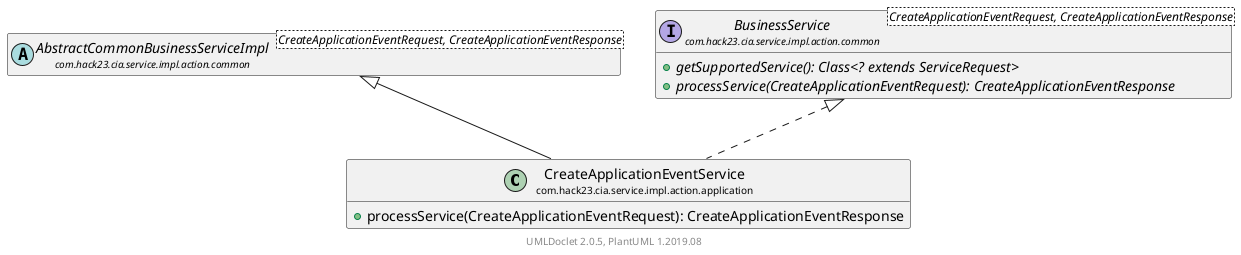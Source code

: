 @startuml
    set namespaceSeparator none
    hide empty fields
    hide empty methods

    class "<size:14>CreateApplicationEventService\n<size:10>com.hack23.cia.service.impl.action.application" as com.hack23.cia.service.impl.action.application.CreateApplicationEventService [[CreateApplicationEventService.html]] {
        +processService(CreateApplicationEventRequest): CreateApplicationEventResponse
    }

    abstract class "<size:14>AbstractCommonBusinessServiceImpl\n<size:10>com.hack23.cia.service.impl.action.common" as com.hack23.cia.service.impl.action.common.AbstractCommonBusinessServiceImpl<CreateApplicationEventRequest, CreateApplicationEventResponse> [[../common/AbstractCommonBusinessServiceImpl.html]]
    interface "<size:14>BusinessService\n<size:10>com.hack23.cia.service.impl.action.common" as com.hack23.cia.service.impl.action.common.BusinessService<CreateApplicationEventRequest, CreateApplicationEventResponse> [[../common/BusinessService.html]] {
        {abstract} +getSupportedService(): Class<? extends ServiceRequest>
        {abstract} +processService(CreateApplicationEventRequest): CreateApplicationEventResponse
    }

    com.hack23.cia.service.impl.action.common.AbstractCommonBusinessServiceImpl <|-- com.hack23.cia.service.impl.action.application.CreateApplicationEventService
    com.hack23.cia.service.impl.action.common.BusinessService <|.. com.hack23.cia.service.impl.action.application.CreateApplicationEventService

    center footer UMLDoclet 2.0.5, PlantUML 1.2019.08
@enduml
